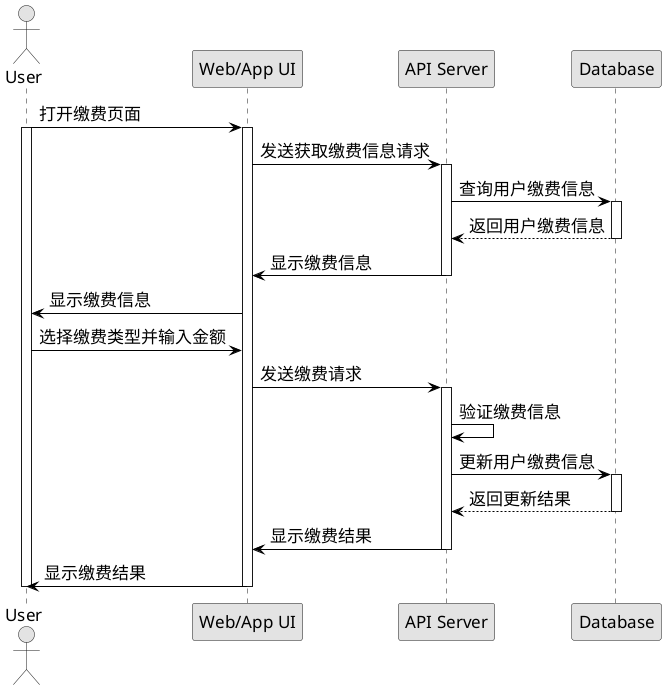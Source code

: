 @startuml
skinparam classBackgroundColor transparent
skinparam classBorderColor black
skinparam Shadowing false
skinparam  ArrowColor black
skinparam defaultFontsize 17
skinparam monochrome true


actor User
participant "Web/App UI"
participant "API Server"
participant "Database"

User -> "Web/App UI": 打开缴费页面
activate User
activate "Web/App UI"
"Web/App UI" -> "API Server": 发送获取缴费信息请求
activate "API Server"
"API Server" -> "Database": 查询用户缴费信息
activate "Database"
"Database" --> "API Server": 返回用户缴费信息
deactivate "Database"
"API Server" -> "Web/App UI": 显示缴费信息
deactivate "API Server"
"Web/App UI" -> User: 显示缴费信息
User -> "Web/App UI": 选择缴费类型并输入金额
"Web/App UI" -> "API Server": 发送缴费请求
activate "API Server"
"API Server" -> "API Server": 验证缴费信息
"API Server" -> "Database": 更新用户缴费信息
activate "Database"
"Database" --> "API Server": 返回更新结果
deactivate "Database"
"API Server" -> "Web/App UI": 显示缴费结果
deactivate "API Server"
"Web/App UI" -> User: 显示缴费结果
deactivate "Web/App UI"
deactivate User
@enduml
